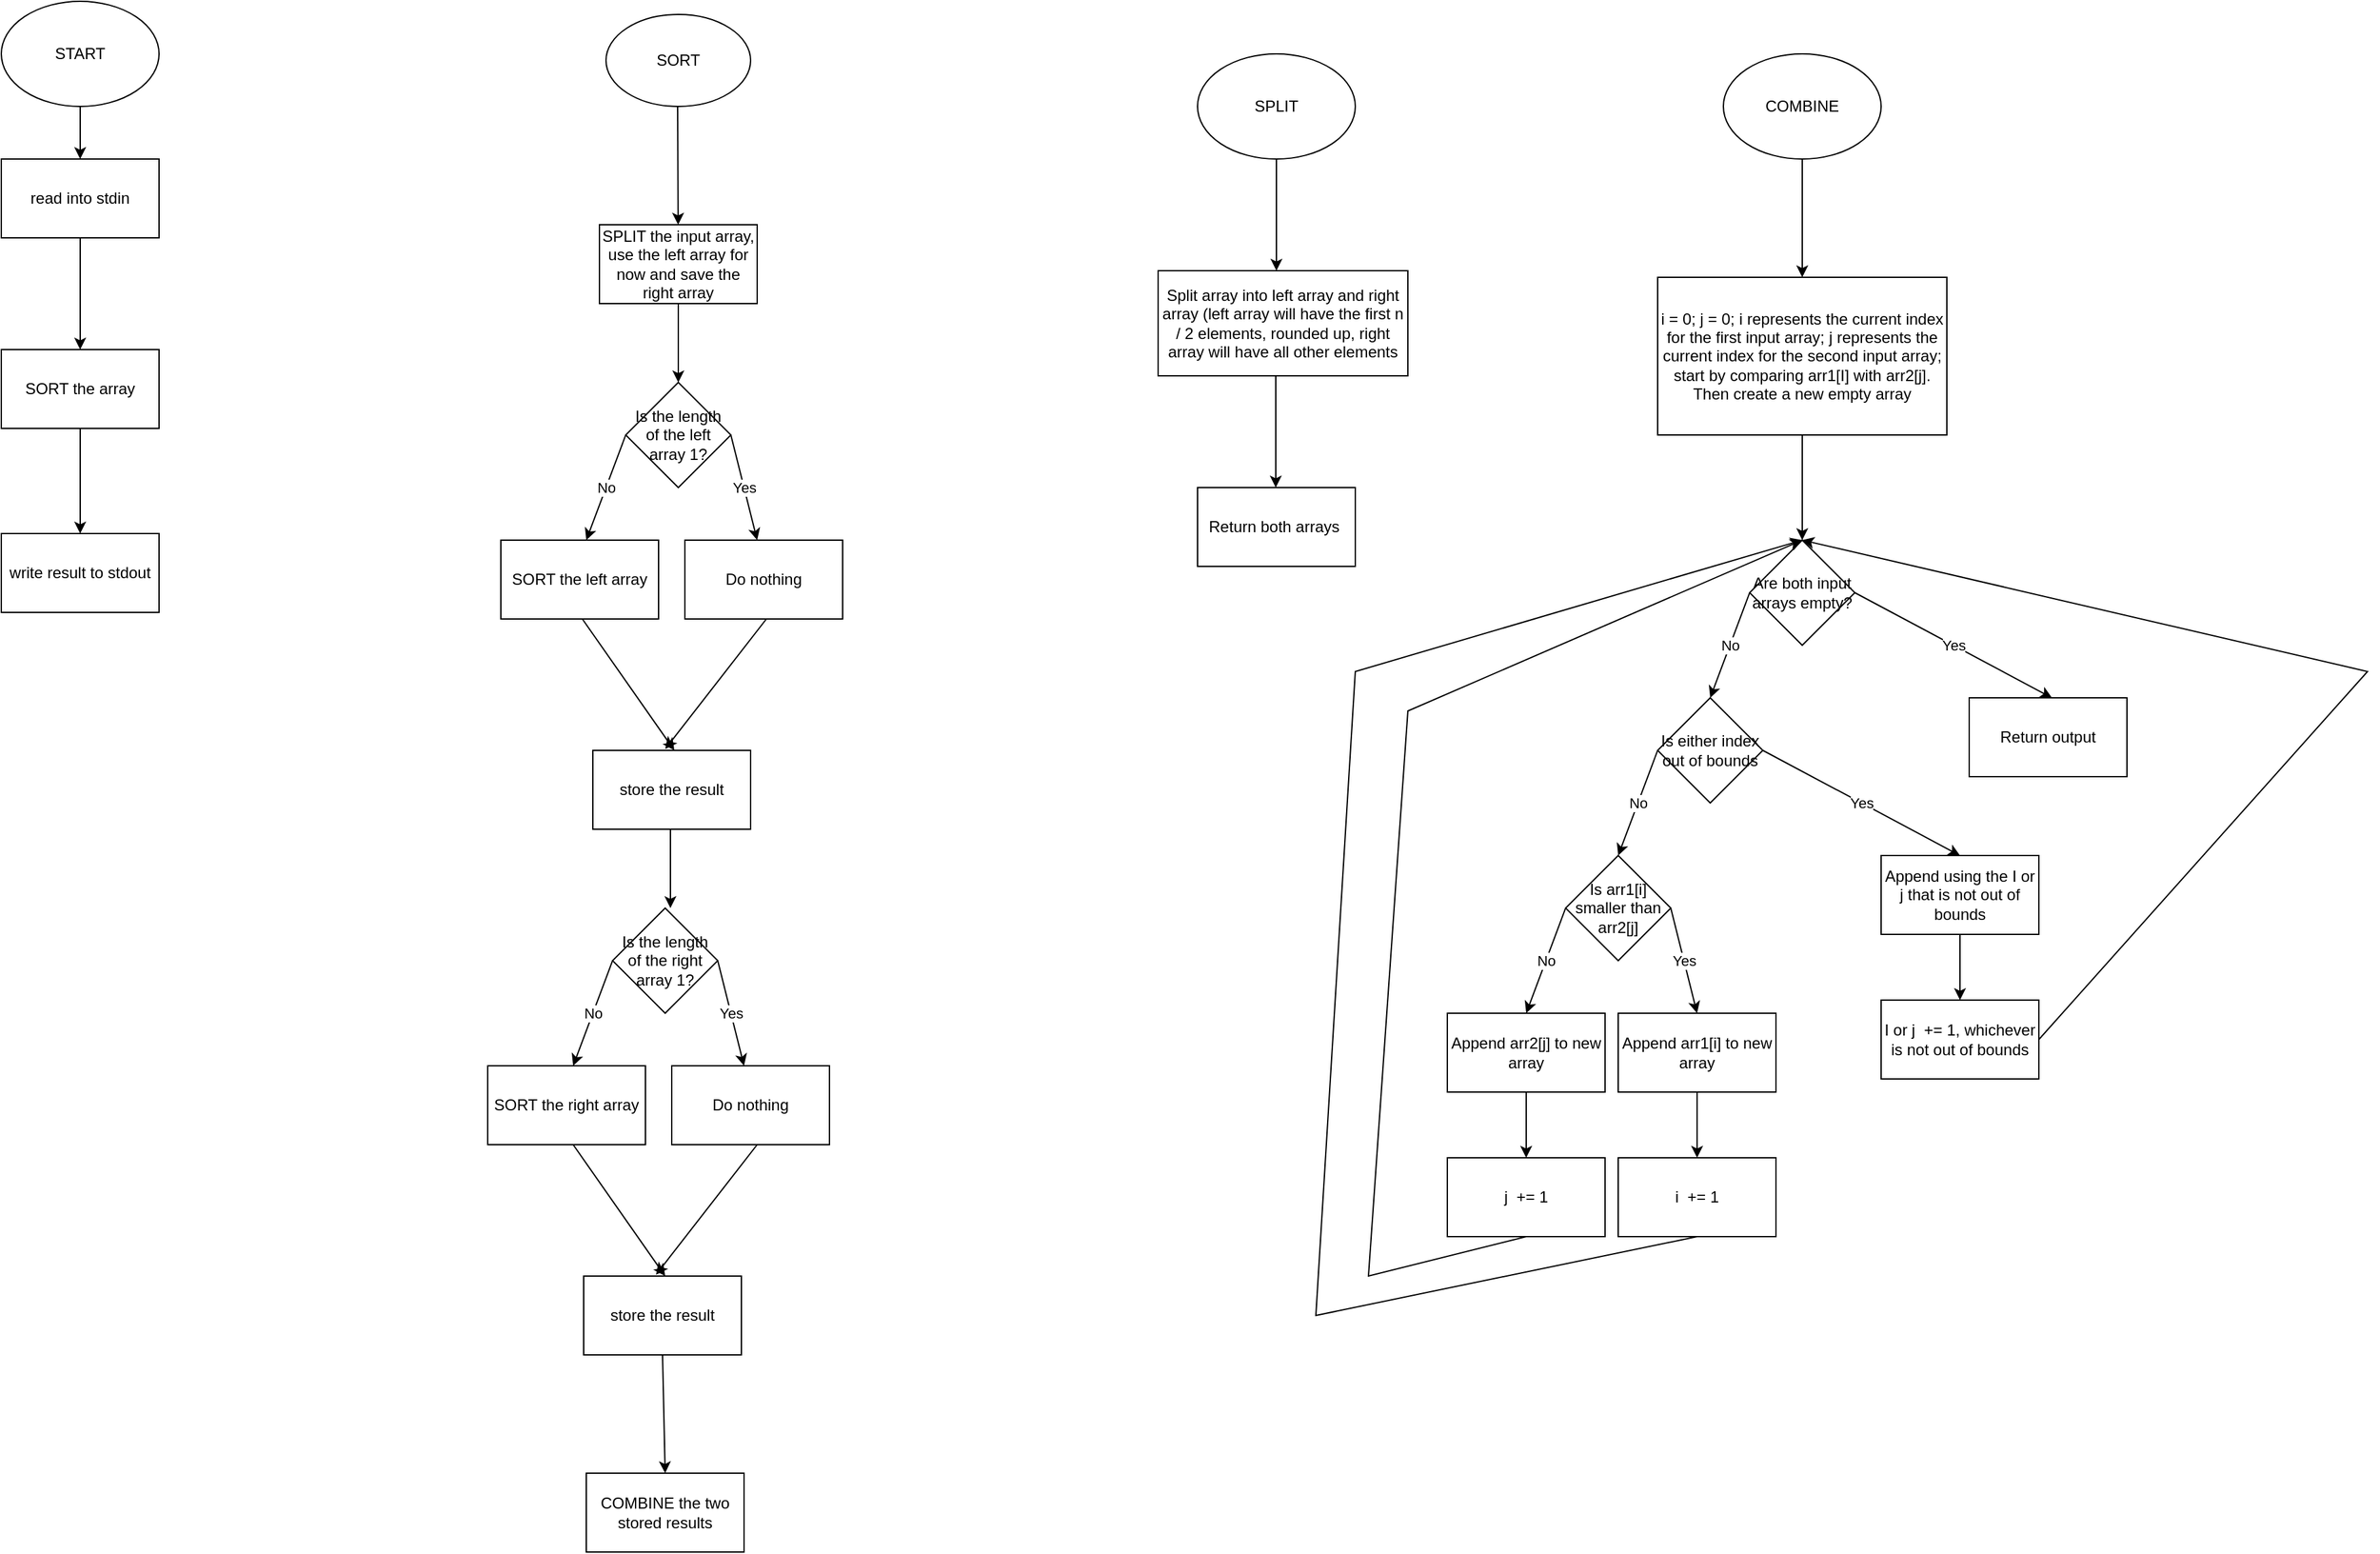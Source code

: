 <mxfile version="20.3.0" type="device"><diagram id="88ETBHXFbO_JKdIufucN" name="Page-1"><mxGraphModel dx="3667" dy="1291" grid="1" gridSize="10" guides="1" tooltips="1" connect="1" arrows="1" fold="1" page="1" pageScale="1" pageWidth="827" pageHeight="1169" math="0" shadow="0"><root><mxCell id="0"/><mxCell id="1" parent="0"/><mxCell id="zuDZrGJWk4cJtdhjjPty-1" value="SORT" style="ellipse;whiteSpace=wrap;html=1;" parent="1" vertex="1"><mxGeometry x="-210" y="190" width="110" height="70" as="geometry"/></mxCell><mxCell id="zuDZrGJWk4cJtdhjjPty-2" value="Split array into left array and right array (left array will have the first n / 2 elements, rounded up, right array will have all other elements" style="rounded=0;whiteSpace=wrap;html=1;" parent="1" vertex="1"><mxGeometry x="210" y="385" width="190" height="80" as="geometry"/></mxCell><mxCell id="zuDZrGJWk4cJtdhjjPty-3" value="COMBINE" style="ellipse;whiteSpace=wrap;html=1;" parent="1" vertex="1"><mxGeometry x="640" y="220" width="120" height="80" as="geometry"/></mxCell><mxCell id="zuDZrGJWk4cJtdhjjPty-4" value="SPLIT" style="ellipse;whiteSpace=wrap;html=1;" parent="1" vertex="1"><mxGeometry x="240" y="220" width="120" height="80" as="geometry"/></mxCell><mxCell id="zuDZrGJWk4cJtdhjjPty-5" value="" style="endArrow=classic;html=1;rounded=0;exitX=0.5;exitY=1;exitDx=0;exitDy=0;" parent="1" source="zuDZrGJWk4cJtdhjjPty-4" edge="1"><mxGeometry width="50" height="50" relative="1" as="geometry"><mxPoint x="250" y="625" as="sourcePoint"/><mxPoint x="300" y="385" as="targetPoint"/></mxGeometry></mxCell><mxCell id="zuDZrGJWk4cJtdhjjPty-6" value="i = 0; j = 0; i represents the current index for the first input array; j represents the current index for the second input array; start by comparing arr1[I] with arr2[j]. Then create a new empty array" style="rounded=0;whiteSpace=wrap;html=1;" parent="1" vertex="1"><mxGeometry x="590" y="390" width="220" height="120" as="geometry"/></mxCell><mxCell id="zuDZrGJWk4cJtdhjjPty-7" value="" style="endArrow=classic;html=1;rounded=0;entryX=0.5;entryY=0;entryDx=0;entryDy=0;exitX=0.5;exitY=1;exitDx=0;exitDy=0;" parent="1" source="zuDZrGJWk4cJtdhjjPty-3" target="zuDZrGJWk4cJtdhjjPty-6" edge="1"><mxGeometry width="50" height="50" relative="1" as="geometry"><mxPoint x="250" y="520" as="sourcePoint"/><mxPoint x="300" y="470" as="targetPoint"/></mxGeometry></mxCell><mxCell id="zuDZrGJWk4cJtdhjjPty-8" value="" style="endArrow=classic;html=1;rounded=0;exitX=0.5;exitY=1;exitDx=0;exitDy=0;" parent="1" source="zuDZrGJWk4cJtdhjjPty-6" edge="1"><mxGeometry width="50" height="50" relative="1" as="geometry"><mxPoint x="390" y="630" as="sourcePoint"/><mxPoint x="700" y="590" as="targetPoint"/></mxGeometry></mxCell><mxCell id="zuDZrGJWk4cJtdhjjPty-9" value="Is arr1[i] smaller than arr2[j]" style="rhombus;whiteSpace=wrap;html=1;" parent="1" vertex="1"><mxGeometry x="520" y="830" width="80" height="80" as="geometry"/></mxCell><mxCell id="zuDZrGJWk4cJtdhjjPty-10" value="No" style="endArrow=classic;html=1;rounded=0;exitX=0;exitY=0.5;exitDx=0;exitDy=0;" parent="1" source="zuDZrGJWk4cJtdhjjPty-9" edge="1"><mxGeometry width="50" height="50" relative="1" as="geometry"><mxPoint x="250" y="1160" as="sourcePoint"/><mxPoint x="490" y="950" as="targetPoint"/></mxGeometry></mxCell><mxCell id="zuDZrGJWk4cJtdhjjPty-11" value="Yes" style="endArrow=classic;html=1;rounded=0;exitX=0;exitY=0.5;exitDx=0;exitDy=0;" parent="1" edge="1"><mxGeometry width="50" height="50" relative="1" as="geometry"><mxPoint x="600" y="870" as="sourcePoint"/><mxPoint x="620" y="950" as="targetPoint"/></mxGeometry></mxCell><mxCell id="zuDZrGJWk4cJtdhjjPty-12" value="Append arr1[i] to new array" style="rounded=0;whiteSpace=wrap;html=1;" parent="1" vertex="1"><mxGeometry x="560" y="950" width="120" height="60" as="geometry"/></mxCell><mxCell id="zuDZrGJWk4cJtdhjjPty-13" value="Append arr2[j] to new array" style="rounded=0;whiteSpace=wrap;html=1;" parent="1" vertex="1"><mxGeometry x="430" y="950" width="120" height="60" as="geometry"/></mxCell><mxCell id="zuDZrGJWk4cJtdhjjPty-14" value="" style="endArrow=classic;html=1;rounded=0;exitX=0.5;exitY=1;exitDx=0;exitDy=0;" parent="1" source="zuDZrGJWk4cJtdhjjPty-13" edge="1"><mxGeometry width="50" height="50" relative="1" as="geometry"><mxPoint x="250" y="1160" as="sourcePoint"/><mxPoint x="490" y="1060" as="targetPoint"/></mxGeometry></mxCell><mxCell id="zuDZrGJWk4cJtdhjjPty-15" value="j &amp;nbsp;+= 1" style="rounded=0;whiteSpace=wrap;html=1;" parent="1" vertex="1"><mxGeometry x="430" y="1060" width="120" height="60" as="geometry"/></mxCell><mxCell id="zuDZrGJWk4cJtdhjjPty-16" value="i &amp;nbsp;+= 1" style="rounded=0;whiteSpace=wrap;html=1;" parent="1" vertex="1"><mxGeometry x="560" y="1060" width="120" height="60" as="geometry"/></mxCell><mxCell id="zuDZrGJWk4cJtdhjjPty-17" value="" style="endArrow=classic;html=1;rounded=0;exitX=0.5;exitY=1;exitDx=0;exitDy=0;" parent="1" edge="1"><mxGeometry width="50" height="50" relative="1" as="geometry"><mxPoint x="620" y="1010" as="sourcePoint"/><mxPoint x="620" y="1060" as="targetPoint"/></mxGeometry></mxCell><mxCell id="zuDZrGJWk4cJtdhjjPty-18" value="" style="endArrow=classic;html=1;rounded=0;exitX=0.5;exitY=1;exitDx=0;exitDy=0;" parent="1" target="zuDZrGJWk4cJtdhjjPty-19" edge="1"><mxGeometry width="50" height="50" relative="1" as="geometry"><mxPoint x="-155.5" y="260" as="sourcePoint"/><mxPoint x="-155.5" y="345" as="targetPoint"/></mxGeometry></mxCell><mxCell id="zuDZrGJWk4cJtdhjjPty-19" value="SPLIT the input array, use the left array for now and save the right array" style="rounded=0;whiteSpace=wrap;html=1;" parent="1" vertex="1"><mxGeometry x="-215" y="350" width="120" height="60" as="geometry"/></mxCell><mxCell id="zuDZrGJWk4cJtdhjjPty-21" value="" style="endArrow=classic;html=1;rounded=0;exitX=0.5;exitY=1;exitDx=0;exitDy=0;entryX=0.5;entryY=0;entryDx=0;entryDy=0;" parent="1" source="zuDZrGJWk4cJtdhjjPty-19" target="zuDZrGJWk4cJtdhjjPty-22" edge="1"><mxGeometry width="50" height="50" relative="1" as="geometry"><mxPoint x="40" y="470" as="sourcePoint"/><mxPoint x="-250" y="470" as="targetPoint"/></mxGeometry></mxCell><mxCell id="zuDZrGJWk4cJtdhjjPty-22" value="Is the length of the left array 1?" style="rhombus;whiteSpace=wrap;html=1;" parent="1" vertex="1"><mxGeometry x="-195" y="470" width="80" height="80" as="geometry"/></mxCell><mxCell id="zuDZrGJWk4cJtdhjjPty-23" value="No" style="endArrow=classic;html=1;rounded=0;exitX=0;exitY=0.5;exitDx=0;exitDy=0;" parent="1" edge="1"><mxGeometry width="50" height="50" relative="1" as="geometry"><mxPoint x="-195" y="510" as="sourcePoint"/><mxPoint x="-225" y="590" as="targetPoint"/></mxGeometry></mxCell><mxCell id="zuDZrGJWk4cJtdhjjPty-24" value="Yes" style="endArrow=classic;html=1;rounded=0;exitX=0;exitY=0.5;exitDx=0;exitDy=0;" parent="1" edge="1"><mxGeometry width="50" height="50" relative="1" as="geometry"><mxPoint x="-115" y="510" as="sourcePoint"/><mxPoint x="-95" y="590" as="targetPoint"/></mxGeometry></mxCell><mxCell id="zuDZrGJWk4cJtdhjjPty-25" value="SORT the left array" style="rounded=0;whiteSpace=wrap;html=1;" parent="1" vertex="1"><mxGeometry x="-290" y="590" width="120" height="60" as="geometry"/></mxCell><mxCell id="zuDZrGJWk4cJtdhjjPty-26" value="Do nothing" style="rounded=0;whiteSpace=wrap;html=1;" parent="1" vertex="1"><mxGeometry x="-150" y="590" width="120" height="60" as="geometry"/></mxCell><mxCell id="zuDZrGJWk4cJtdhjjPty-36" value="" style="endArrow=classic;html=1;rounded=0;exitX=0.5;exitY=1;exitDx=0;exitDy=0;entryX=0.5;entryY=0;entryDx=0;entryDy=0;" parent="1" edge="1"><mxGeometry width="50" height="50" relative="1" as="geometry"><mxPoint x="-228" y="650" as="sourcePoint"/><mxPoint x="-158" y="750" as="targetPoint"/><Array as="points"/></mxGeometry></mxCell><mxCell id="zuDZrGJWk4cJtdhjjPty-37" value="" style="endArrow=classic;html=1;rounded=0;exitX=0.5;exitY=1;exitDx=0;exitDy=0;entryX=0.442;entryY=-0.017;entryDx=0;entryDy=0;entryPerimeter=0;" parent="1" edge="1"><mxGeometry width="50" height="50" relative="1" as="geometry"><mxPoint x="-88" y="650" as="sourcePoint"/><mxPoint x="-164.96" y="748.98" as="targetPoint"/><Array as="points"/></mxGeometry></mxCell><mxCell id="zuDZrGJWk4cJtdhjjPty-40" value="store the result" style="rounded=0;whiteSpace=wrap;html=1;" parent="1" vertex="1"><mxGeometry x="-220" y="750" width="120" height="60" as="geometry"/></mxCell><mxCell id="zuDZrGJWk4cJtdhjjPty-86" style="edgeStyle=orthogonalEdgeStyle;rounded=0;orthogonalLoop=1;jettySize=auto;html=1;exitX=0.5;exitY=1;exitDx=0;exitDy=0;entryX=0.5;entryY=0;entryDx=0;entryDy=0;" parent="1" source="zuDZrGJWk4cJtdhjjPty-41" target="zuDZrGJWk4cJtdhjjPty-88" edge="1"><mxGeometry relative="1" as="geometry"><mxPoint x="-610" y="280" as="targetPoint"/></mxGeometry></mxCell><mxCell id="zuDZrGJWk4cJtdhjjPty-41" value="START" style="ellipse;whiteSpace=wrap;html=1;" parent="1" vertex="1"><mxGeometry x="-670" y="180" width="120" height="80" as="geometry"/></mxCell><mxCell id="zuDZrGJWk4cJtdhjjPty-42" value="" style="endArrow=classic;html=1;rounded=0;exitX=0.5;exitY=1;exitDx=0;exitDy=0;" parent="1" source="zuDZrGJWk4cJtdhjjPty-88" target="zuDZrGJWk4cJtdhjjPty-43" edge="1"><mxGeometry width="50" height="50" relative="1" as="geometry"><mxPoint x="-610" y="385" as="sourcePoint"/><mxPoint x="-610" y="455" as="targetPoint"/></mxGeometry></mxCell><mxCell id="zuDZrGJWk4cJtdhjjPty-43" value="SORT the array" style="rounded=0;whiteSpace=wrap;html=1;" parent="1" vertex="1"><mxGeometry x="-670" y="445" width="120" height="60" as="geometry"/></mxCell><mxCell id="zuDZrGJWk4cJtdhjjPty-45" value="Is the length of the right array 1?" style="rhombus;whiteSpace=wrap;html=1;" parent="1" vertex="1"><mxGeometry x="-205" y="870" width="80" height="80" as="geometry"/></mxCell><mxCell id="zuDZrGJWk4cJtdhjjPty-46" value="No" style="endArrow=classic;html=1;rounded=0;exitX=0;exitY=0.5;exitDx=0;exitDy=0;" parent="1" edge="1"><mxGeometry width="50" height="50" relative="1" as="geometry"><mxPoint x="-205" y="910" as="sourcePoint"/><mxPoint x="-235" y="990" as="targetPoint"/></mxGeometry></mxCell><mxCell id="zuDZrGJWk4cJtdhjjPty-47" value="Yes" style="endArrow=classic;html=1;rounded=0;exitX=0;exitY=0.5;exitDx=0;exitDy=0;" parent="1" edge="1"><mxGeometry width="50" height="50" relative="1" as="geometry"><mxPoint x="-125" y="910" as="sourcePoint"/><mxPoint x="-105" y="990" as="targetPoint"/></mxGeometry></mxCell><mxCell id="zuDZrGJWk4cJtdhjjPty-48" value="SORT the right array" style="rounded=0;whiteSpace=wrap;html=1;" parent="1" vertex="1"><mxGeometry x="-300" y="990" width="120" height="60" as="geometry"/></mxCell><mxCell id="zuDZrGJWk4cJtdhjjPty-49" value="Do nothing" style="rounded=0;whiteSpace=wrap;html=1;" parent="1" vertex="1"><mxGeometry x="-160" y="990" width="120" height="60" as="geometry"/></mxCell><mxCell id="zuDZrGJWk4cJtdhjjPty-50" value="" style="endArrow=classic;html=1;rounded=0;exitX=0.5;exitY=1;exitDx=0;exitDy=0;entryX=0.5;entryY=0;entryDx=0;entryDy=0;" parent="1" edge="1"><mxGeometry width="50" height="50" relative="1" as="geometry"><mxPoint x="-161" y="810" as="sourcePoint"/><mxPoint x="-161" y="870" as="targetPoint"/></mxGeometry></mxCell><mxCell id="zuDZrGJWk4cJtdhjjPty-51" value="" style="endArrow=classic;html=1;rounded=0;exitX=0.5;exitY=1;exitDx=0;exitDy=0;entryX=0.5;entryY=0;entryDx=0;entryDy=0;" parent="1" edge="1"><mxGeometry width="50" height="50" relative="1" as="geometry"><mxPoint x="-235" y="1050" as="sourcePoint"/><mxPoint x="-165" y="1150" as="targetPoint"/><Array as="points"/></mxGeometry></mxCell><mxCell id="zuDZrGJWk4cJtdhjjPty-52" value="" style="endArrow=classic;html=1;rounded=0;exitX=0.5;exitY=1;exitDx=0;exitDy=0;entryX=0.442;entryY=-0.017;entryDx=0;entryDy=0;entryPerimeter=0;" parent="1" edge="1"><mxGeometry width="50" height="50" relative="1" as="geometry"><mxPoint x="-95" y="1050" as="sourcePoint"/><mxPoint x="-171.96" y="1148.98" as="targetPoint"/><Array as="points"/></mxGeometry></mxCell><mxCell id="zuDZrGJWk4cJtdhjjPty-53" value="store the result" style="rounded=0;whiteSpace=wrap;html=1;" parent="1" vertex="1"><mxGeometry x="-227" y="1150" width="120" height="60" as="geometry"/></mxCell><mxCell id="zuDZrGJWk4cJtdhjjPty-54" value="" style="endArrow=classic;html=1;rounded=0;exitX=0.5;exitY=1;exitDx=0;exitDy=0;" parent="1" source="zuDZrGJWk4cJtdhjjPty-53" edge="1"><mxGeometry width="50" height="50" relative="1" as="geometry"><mxPoint x="-155" y="1140" as="sourcePoint"/><mxPoint x="-165" y="1300" as="targetPoint"/></mxGeometry></mxCell><mxCell id="zuDZrGJWk4cJtdhjjPty-55" value="COMBINE the two stored results" style="rounded=0;whiteSpace=wrap;html=1;" parent="1" vertex="1"><mxGeometry x="-225" y="1300" width="120" height="60" as="geometry"/></mxCell><mxCell id="zuDZrGJWk4cJtdhjjPty-59" value="Is either index out of bounds" style="rhombus;whiteSpace=wrap;html=1;" parent="1" vertex="1"><mxGeometry x="590" y="710" width="80" height="80" as="geometry"/></mxCell><mxCell id="zuDZrGJWk4cJtdhjjPty-60" value="No" style="endArrow=classic;html=1;rounded=0;exitX=0;exitY=0.5;exitDx=0;exitDy=0;" parent="1" source="zuDZrGJWk4cJtdhjjPty-59" edge="1"><mxGeometry width="50" height="50" relative="1" as="geometry"><mxPoint x="320" y="1040" as="sourcePoint"/><mxPoint x="560" y="830" as="targetPoint"/></mxGeometry></mxCell><mxCell id="zuDZrGJWk4cJtdhjjPty-61" value="Yes" style="endArrow=classic;html=1;rounded=0;exitX=0;exitY=0.5;exitDx=0;exitDy=0;" parent="1" edge="1"><mxGeometry width="50" height="50" relative="1" as="geometry"><mxPoint x="670" y="750" as="sourcePoint"/><mxPoint x="820" y="830" as="targetPoint"/></mxGeometry></mxCell><mxCell id="zuDZrGJWk4cJtdhjjPty-62" value="Append using the I or j that is not out of bounds" style="rounded=0;whiteSpace=wrap;html=1;" parent="1" vertex="1"><mxGeometry x="760" y="830" width="120" height="60" as="geometry"/></mxCell><mxCell id="zuDZrGJWk4cJtdhjjPty-63" value="I or j &amp;nbsp;+= 1, whichever is not out of bounds" style="rounded=0;whiteSpace=wrap;html=1;" parent="1" vertex="1"><mxGeometry x="760" y="940" width="120" height="60" as="geometry"/></mxCell><mxCell id="zuDZrGJWk4cJtdhjjPty-64" value="" style="endArrow=classic;html=1;rounded=0;exitX=0.5;exitY=1;exitDx=0;exitDy=0;" parent="1" edge="1"><mxGeometry width="50" height="50" relative="1" as="geometry"><mxPoint x="820" y="890" as="sourcePoint"/><mxPoint x="820" y="940" as="targetPoint"/></mxGeometry></mxCell><mxCell id="zuDZrGJWk4cJtdhjjPty-80" value="Are both input arrays empty?" style="rhombus;whiteSpace=wrap;html=1;" parent="1" vertex="1"><mxGeometry x="660" y="590" width="80" height="80" as="geometry"/></mxCell><mxCell id="zuDZrGJWk4cJtdhjjPty-81" value="No" style="endArrow=classic;html=1;rounded=0;exitX=0;exitY=0.5;exitDx=0;exitDy=0;" parent="1" source="zuDZrGJWk4cJtdhjjPty-80" edge="1"><mxGeometry width="50" height="50" relative="1" as="geometry"><mxPoint x="390" y="920" as="sourcePoint"/><mxPoint x="630" y="710" as="targetPoint"/></mxGeometry></mxCell><mxCell id="zuDZrGJWk4cJtdhjjPty-82" value="Yes" style="endArrow=classic;html=1;rounded=0;exitX=0;exitY=0.5;exitDx=0;exitDy=0;" parent="1" edge="1"><mxGeometry width="50" height="50" relative="1" as="geometry"><mxPoint x="740" y="630" as="sourcePoint"/><mxPoint x="890" y="710" as="targetPoint"/></mxGeometry></mxCell><mxCell id="zuDZrGJWk4cJtdhjjPty-83" value="Return output" style="rounded=0;whiteSpace=wrap;html=1;" parent="1" vertex="1"><mxGeometry x="827" y="710" width="120" height="60" as="geometry"/></mxCell><mxCell id="zuDZrGJWk4cJtdhjjPty-84" value="Return both arrays&amp;nbsp;" style="rounded=0;whiteSpace=wrap;html=1;" parent="1" vertex="1"><mxGeometry x="240" y="550" width="120" height="60" as="geometry"/></mxCell><mxCell id="zuDZrGJWk4cJtdhjjPty-85" value="" style="endArrow=classic;html=1;rounded=0;exitX=0.5;exitY=1;exitDx=0;exitDy=0;" parent="1" edge="1"><mxGeometry width="50" height="50" relative="1" as="geometry"><mxPoint x="299.5" y="465" as="sourcePoint"/><mxPoint x="299.5" y="550" as="targetPoint"/></mxGeometry></mxCell><mxCell id="zuDZrGJWk4cJtdhjjPty-88" value="read into stdin" style="rounded=0;whiteSpace=wrap;html=1;" parent="1" vertex="1"><mxGeometry x="-670" y="300" width="120" height="60" as="geometry"/></mxCell><mxCell id="zuDZrGJWk4cJtdhjjPty-91" style="edgeStyle=orthogonalEdgeStyle;rounded=0;orthogonalLoop=1;jettySize=auto;html=1;exitX=0.5;exitY=1;exitDx=0;exitDy=0;" parent="1" source="zuDZrGJWk4cJtdhjjPty-43" target="zuDZrGJWk4cJtdhjjPty-92" edge="1"><mxGeometry relative="1" as="geometry"><mxPoint x="-610" y="515" as="sourcePoint"/></mxGeometry></mxCell><mxCell id="zuDZrGJWk4cJtdhjjPty-92" value="write result to stdout" style="rounded=0;whiteSpace=wrap;html=1;" parent="1" vertex="1"><mxGeometry x="-670" y="585" width="120" height="60" as="geometry"/></mxCell><mxCell id="9LqI1JnMp-Hg_EB6OaBZ-1" value="" style="endArrow=classic;html=1;rounded=0;entryX=0.5;entryY=0;entryDx=0;entryDy=0;" edge="1" parent="1" target="zuDZrGJWk4cJtdhjjPty-80"><mxGeometry width="50" height="50" relative="1" as="geometry"><mxPoint x="880" y="970" as="sourcePoint"/><mxPoint x="1010" y="580" as="targetPoint"/><Array as="points"><mxPoint x="1130" y="690"/></Array></mxGeometry></mxCell><mxCell id="9LqI1JnMp-Hg_EB6OaBZ-2" value="" style="endArrow=classic;html=1;rounded=0;exitX=0.5;exitY=1;exitDx=0;exitDy=0;entryX=0.5;entryY=0;entryDx=0;entryDy=0;" edge="1" parent="1" source="zuDZrGJWk4cJtdhjjPty-16" target="zuDZrGJWk4cJtdhjjPty-80"><mxGeometry width="50" height="50" relative="1" as="geometry"><mxPoint x="680" y="940" as="sourcePoint"/><mxPoint x="320" y="700" as="targetPoint"/><Array as="points"><mxPoint x="330" y="1180"/><mxPoint x="360" y="690"/></Array></mxGeometry></mxCell><mxCell id="9LqI1JnMp-Hg_EB6OaBZ-3" value="" style="endArrow=classic;html=1;rounded=0;exitX=0.5;exitY=1;exitDx=0;exitDy=0;entryX=0.5;entryY=0;entryDx=0;entryDy=0;" edge="1" parent="1" source="zuDZrGJWk4cJtdhjjPty-15" target="zuDZrGJWk4cJtdhjjPty-80"><mxGeometry width="50" height="50" relative="1" as="geometry"><mxPoint x="680" y="840" as="sourcePoint"/><mxPoint x="400" y="730" as="targetPoint"/><Array as="points"><mxPoint x="370" y="1150"/><mxPoint x="400" y="720"/></Array></mxGeometry></mxCell></root></mxGraphModel></diagram></mxfile>